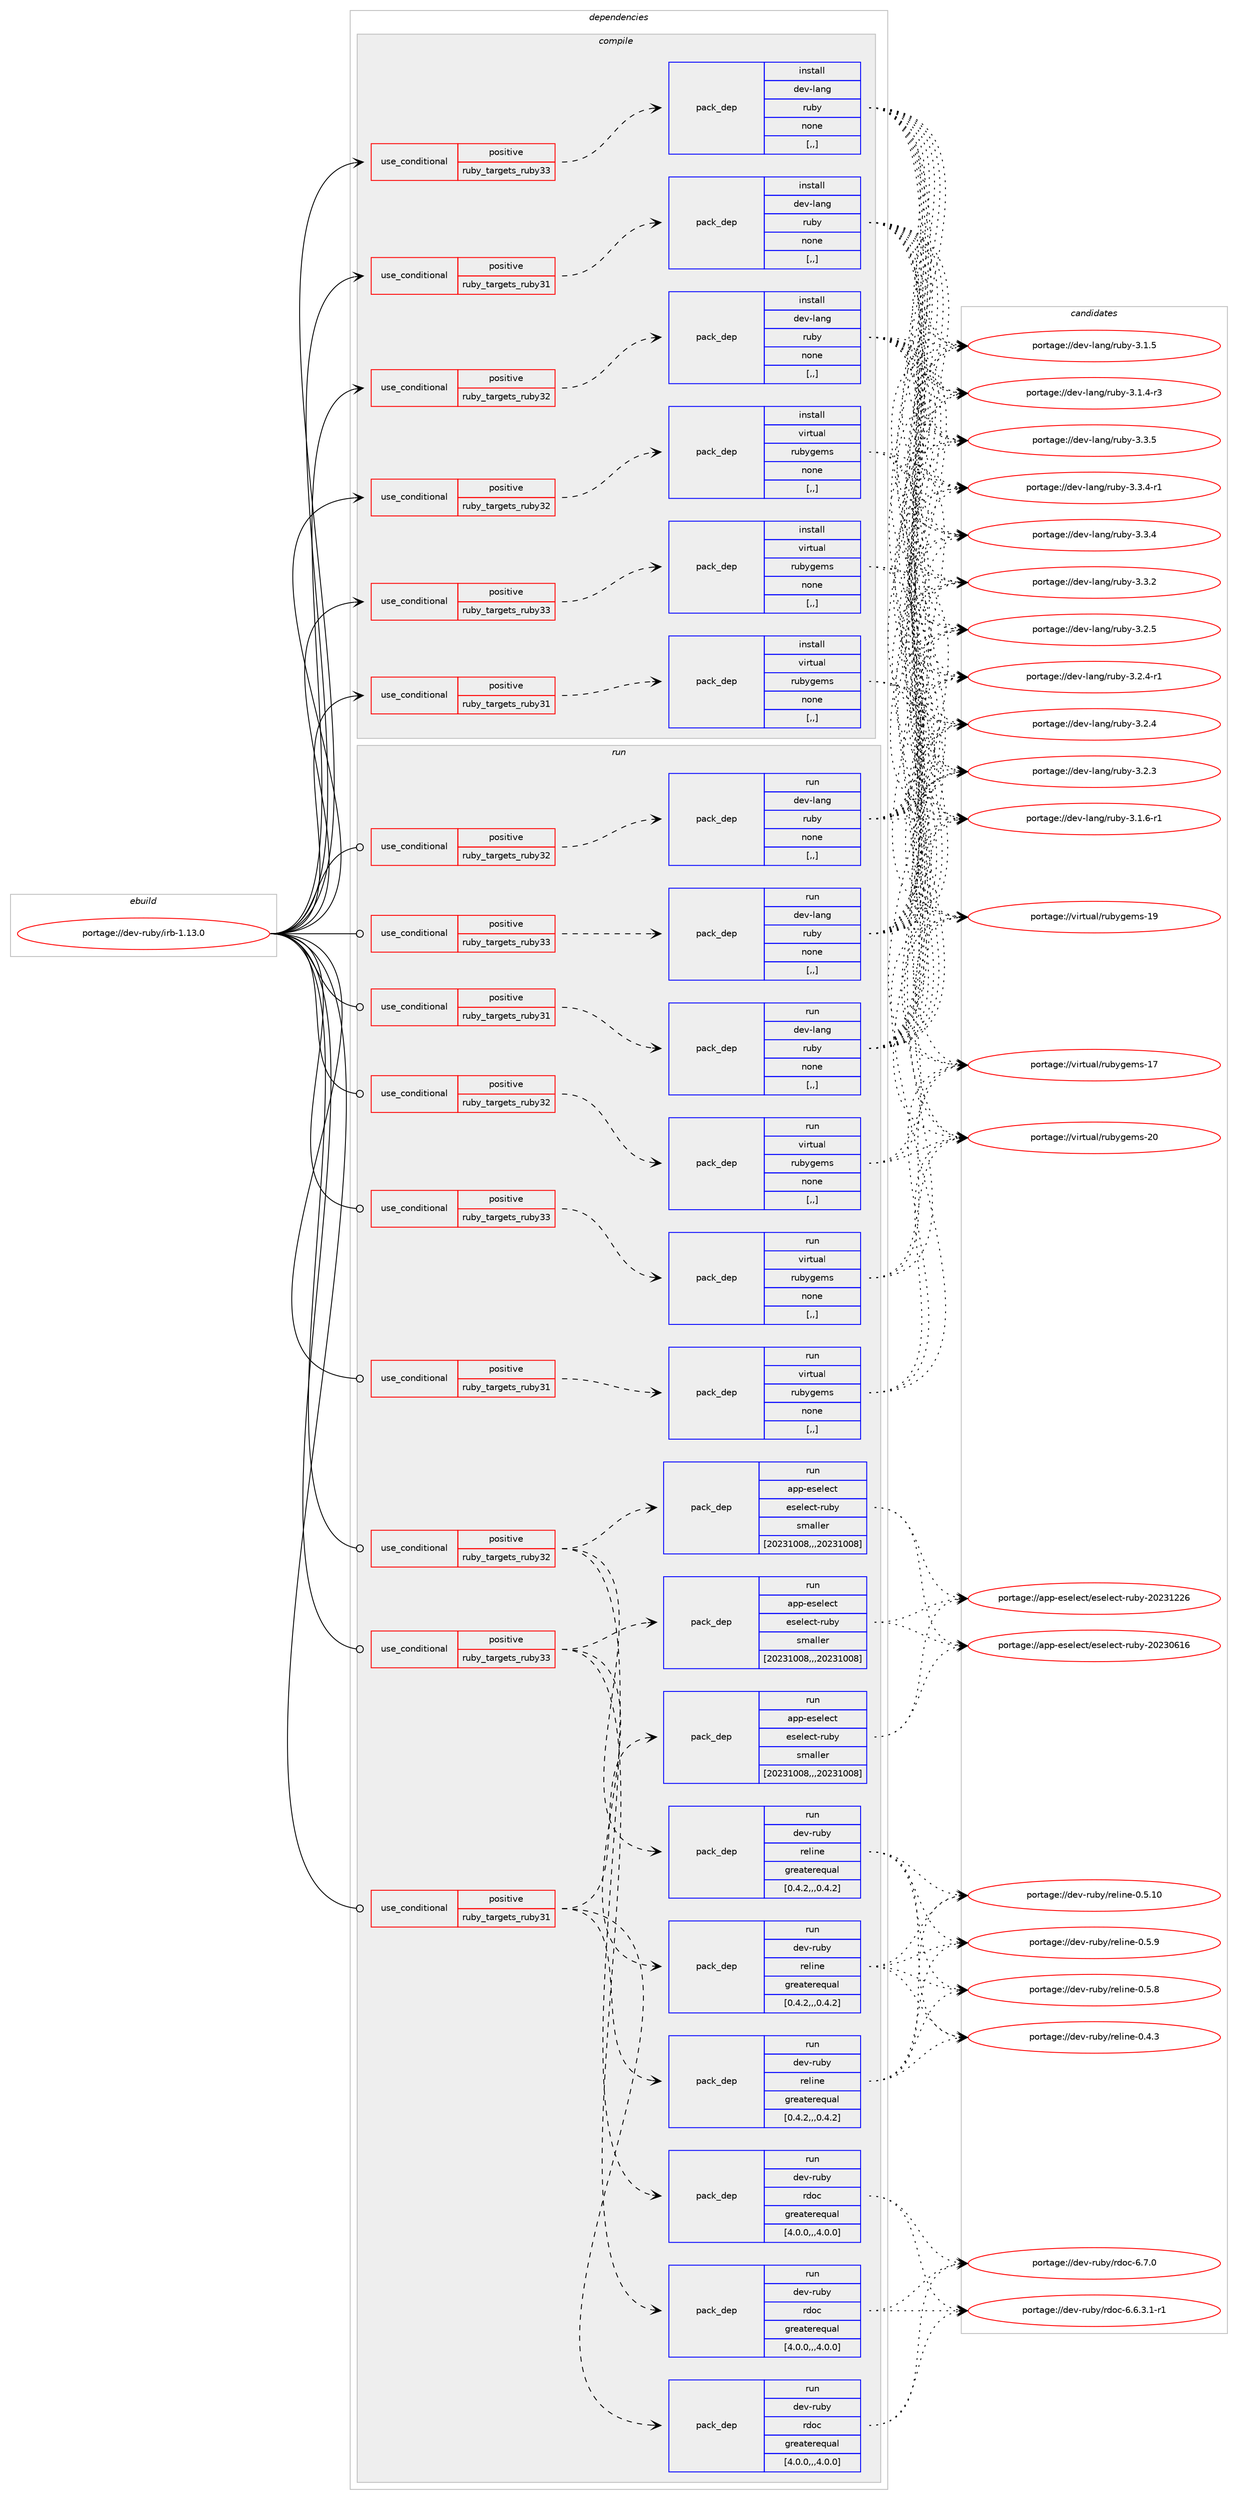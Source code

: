 digraph prolog {

# *************
# Graph options
# *************

newrank=true;
concentrate=true;
compound=true;
graph [rankdir=LR,fontname=Helvetica,fontsize=10,ranksep=1.5];#, ranksep=2.5, nodesep=0.2];
edge  [arrowhead=vee];
node  [fontname=Helvetica,fontsize=10];

# **********
# The ebuild
# **********

subgraph cluster_leftcol {
color=gray;
label=<<i>ebuild</i>>;
id [label="portage://dev-ruby/irb-1.13.0", color=red, width=4, href="../dev-ruby/irb-1.13.0.svg"];
}

# ****************
# The dependencies
# ****************

subgraph cluster_midcol {
color=gray;
label=<<i>dependencies</i>>;
subgraph cluster_compile {
fillcolor="#eeeeee";
style=filled;
label=<<i>compile</i>>;
subgraph cond180451 {
dependency683525 [label=<<TABLE BORDER="0" CELLBORDER="1" CELLSPACING="0" CELLPADDING="4"><TR><TD ROWSPAN="3" CELLPADDING="10">use_conditional</TD></TR><TR><TD>positive</TD></TR><TR><TD>ruby_targets_ruby31</TD></TR></TABLE>>, shape=none, color=red];
subgraph pack498151 {
dependency683526 [label=<<TABLE BORDER="0" CELLBORDER="1" CELLSPACING="0" CELLPADDING="4" WIDTH="220"><TR><TD ROWSPAN="6" CELLPADDING="30">pack_dep</TD></TR><TR><TD WIDTH="110">install</TD></TR><TR><TD>dev-lang</TD></TR><TR><TD>ruby</TD></TR><TR><TD>none</TD></TR><TR><TD>[,,]</TD></TR></TABLE>>, shape=none, color=blue];
}
dependency683525:e -> dependency683526:w [weight=20,style="dashed",arrowhead="vee"];
}
id:e -> dependency683525:w [weight=20,style="solid",arrowhead="vee"];
subgraph cond180452 {
dependency683527 [label=<<TABLE BORDER="0" CELLBORDER="1" CELLSPACING="0" CELLPADDING="4"><TR><TD ROWSPAN="3" CELLPADDING="10">use_conditional</TD></TR><TR><TD>positive</TD></TR><TR><TD>ruby_targets_ruby31</TD></TR></TABLE>>, shape=none, color=red];
subgraph pack498152 {
dependency683528 [label=<<TABLE BORDER="0" CELLBORDER="1" CELLSPACING="0" CELLPADDING="4" WIDTH="220"><TR><TD ROWSPAN="6" CELLPADDING="30">pack_dep</TD></TR><TR><TD WIDTH="110">install</TD></TR><TR><TD>virtual</TD></TR><TR><TD>rubygems</TD></TR><TR><TD>none</TD></TR><TR><TD>[,,]</TD></TR></TABLE>>, shape=none, color=blue];
}
dependency683527:e -> dependency683528:w [weight=20,style="dashed",arrowhead="vee"];
}
id:e -> dependency683527:w [weight=20,style="solid",arrowhead="vee"];
subgraph cond180453 {
dependency683529 [label=<<TABLE BORDER="0" CELLBORDER="1" CELLSPACING="0" CELLPADDING="4"><TR><TD ROWSPAN="3" CELLPADDING="10">use_conditional</TD></TR><TR><TD>positive</TD></TR><TR><TD>ruby_targets_ruby32</TD></TR></TABLE>>, shape=none, color=red];
subgraph pack498153 {
dependency683530 [label=<<TABLE BORDER="0" CELLBORDER="1" CELLSPACING="0" CELLPADDING="4" WIDTH="220"><TR><TD ROWSPAN="6" CELLPADDING="30">pack_dep</TD></TR><TR><TD WIDTH="110">install</TD></TR><TR><TD>dev-lang</TD></TR><TR><TD>ruby</TD></TR><TR><TD>none</TD></TR><TR><TD>[,,]</TD></TR></TABLE>>, shape=none, color=blue];
}
dependency683529:e -> dependency683530:w [weight=20,style="dashed",arrowhead="vee"];
}
id:e -> dependency683529:w [weight=20,style="solid",arrowhead="vee"];
subgraph cond180454 {
dependency683531 [label=<<TABLE BORDER="0" CELLBORDER="1" CELLSPACING="0" CELLPADDING="4"><TR><TD ROWSPAN="3" CELLPADDING="10">use_conditional</TD></TR><TR><TD>positive</TD></TR><TR><TD>ruby_targets_ruby32</TD></TR></TABLE>>, shape=none, color=red];
subgraph pack498154 {
dependency683532 [label=<<TABLE BORDER="0" CELLBORDER="1" CELLSPACING="0" CELLPADDING="4" WIDTH="220"><TR><TD ROWSPAN="6" CELLPADDING="30">pack_dep</TD></TR><TR><TD WIDTH="110">install</TD></TR><TR><TD>virtual</TD></TR><TR><TD>rubygems</TD></TR><TR><TD>none</TD></TR><TR><TD>[,,]</TD></TR></TABLE>>, shape=none, color=blue];
}
dependency683531:e -> dependency683532:w [weight=20,style="dashed",arrowhead="vee"];
}
id:e -> dependency683531:w [weight=20,style="solid",arrowhead="vee"];
subgraph cond180455 {
dependency683533 [label=<<TABLE BORDER="0" CELLBORDER="1" CELLSPACING="0" CELLPADDING="4"><TR><TD ROWSPAN="3" CELLPADDING="10">use_conditional</TD></TR><TR><TD>positive</TD></TR><TR><TD>ruby_targets_ruby33</TD></TR></TABLE>>, shape=none, color=red];
subgraph pack498155 {
dependency683534 [label=<<TABLE BORDER="0" CELLBORDER="1" CELLSPACING="0" CELLPADDING="4" WIDTH="220"><TR><TD ROWSPAN="6" CELLPADDING="30">pack_dep</TD></TR><TR><TD WIDTH="110">install</TD></TR><TR><TD>dev-lang</TD></TR><TR><TD>ruby</TD></TR><TR><TD>none</TD></TR><TR><TD>[,,]</TD></TR></TABLE>>, shape=none, color=blue];
}
dependency683533:e -> dependency683534:w [weight=20,style="dashed",arrowhead="vee"];
}
id:e -> dependency683533:w [weight=20,style="solid",arrowhead="vee"];
subgraph cond180456 {
dependency683535 [label=<<TABLE BORDER="0" CELLBORDER="1" CELLSPACING="0" CELLPADDING="4"><TR><TD ROWSPAN="3" CELLPADDING="10">use_conditional</TD></TR><TR><TD>positive</TD></TR><TR><TD>ruby_targets_ruby33</TD></TR></TABLE>>, shape=none, color=red];
subgraph pack498156 {
dependency683536 [label=<<TABLE BORDER="0" CELLBORDER="1" CELLSPACING="0" CELLPADDING="4" WIDTH="220"><TR><TD ROWSPAN="6" CELLPADDING="30">pack_dep</TD></TR><TR><TD WIDTH="110">install</TD></TR><TR><TD>virtual</TD></TR><TR><TD>rubygems</TD></TR><TR><TD>none</TD></TR><TR><TD>[,,]</TD></TR></TABLE>>, shape=none, color=blue];
}
dependency683535:e -> dependency683536:w [weight=20,style="dashed",arrowhead="vee"];
}
id:e -> dependency683535:w [weight=20,style="solid",arrowhead="vee"];
}
subgraph cluster_compileandrun {
fillcolor="#eeeeee";
style=filled;
label=<<i>compile and run</i>>;
}
subgraph cluster_run {
fillcolor="#eeeeee";
style=filled;
label=<<i>run</i>>;
subgraph cond180457 {
dependency683537 [label=<<TABLE BORDER="0" CELLBORDER="1" CELLSPACING="0" CELLPADDING="4"><TR><TD ROWSPAN="3" CELLPADDING="10">use_conditional</TD></TR><TR><TD>positive</TD></TR><TR><TD>ruby_targets_ruby31</TD></TR></TABLE>>, shape=none, color=red];
subgraph pack498157 {
dependency683538 [label=<<TABLE BORDER="0" CELLBORDER="1" CELLSPACING="0" CELLPADDING="4" WIDTH="220"><TR><TD ROWSPAN="6" CELLPADDING="30">pack_dep</TD></TR><TR><TD WIDTH="110">run</TD></TR><TR><TD>dev-lang</TD></TR><TR><TD>ruby</TD></TR><TR><TD>none</TD></TR><TR><TD>[,,]</TD></TR></TABLE>>, shape=none, color=blue];
}
dependency683537:e -> dependency683538:w [weight=20,style="dashed",arrowhead="vee"];
}
id:e -> dependency683537:w [weight=20,style="solid",arrowhead="odot"];
subgraph cond180458 {
dependency683539 [label=<<TABLE BORDER="0" CELLBORDER="1" CELLSPACING="0" CELLPADDING="4"><TR><TD ROWSPAN="3" CELLPADDING="10">use_conditional</TD></TR><TR><TD>positive</TD></TR><TR><TD>ruby_targets_ruby31</TD></TR></TABLE>>, shape=none, color=red];
subgraph pack498158 {
dependency683540 [label=<<TABLE BORDER="0" CELLBORDER="1" CELLSPACING="0" CELLPADDING="4" WIDTH="220"><TR><TD ROWSPAN="6" CELLPADDING="30">pack_dep</TD></TR><TR><TD WIDTH="110">run</TD></TR><TR><TD>dev-ruby</TD></TR><TR><TD>rdoc</TD></TR><TR><TD>greaterequal</TD></TR><TR><TD>[4.0.0,,,4.0.0]</TD></TR></TABLE>>, shape=none, color=blue];
}
dependency683539:e -> dependency683540:w [weight=20,style="dashed",arrowhead="vee"];
subgraph pack498159 {
dependency683541 [label=<<TABLE BORDER="0" CELLBORDER="1" CELLSPACING="0" CELLPADDING="4" WIDTH="220"><TR><TD ROWSPAN="6" CELLPADDING="30">pack_dep</TD></TR><TR><TD WIDTH="110">run</TD></TR><TR><TD>dev-ruby</TD></TR><TR><TD>reline</TD></TR><TR><TD>greaterequal</TD></TR><TR><TD>[0.4.2,,,0.4.2]</TD></TR></TABLE>>, shape=none, color=blue];
}
dependency683539:e -> dependency683541:w [weight=20,style="dashed",arrowhead="vee"];
subgraph pack498160 {
dependency683542 [label=<<TABLE BORDER="0" CELLBORDER="1" CELLSPACING="0" CELLPADDING="4" WIDTH="220"><TR><TD ROWSPAN="6" CELLPADDING="30">pack_dep</TD></TR><TR><TD WIDTH="110">run</TD></TR><TR><TD>app-eselect</TD></TR><TR><TD>eselect-ruby</TD></TR><TR><TD>smaller</TD></TR><TR><TD>[20231008,,,20231008]</TD></TR></TABLE>>, shape=none, color=blue];
}
dependency683539:e -> dependency683542:w [weight=20,style="dashed",arrowhead="vee"];
}
id:e -> dependency683539:w [weight=20,style="solid",arrowhead="odot"];
subgraph cond180459 {
dependency683543 [label=<<TABLE BORDER="0" CELLBORDER="1" CELLSPACING="0" CELLPADDING="4"><TR><TD ROWSPAN="3" CELLPADDING="10">use_conditional</TD></TR><TR><TD>positive</TD></TR><TR><TD>ruby_targets_ruby31</TD></TR></TABLE>>, shape=none, color=red];
subgraph pack498161 {
dependency683544 [label=<<TABLE BORDER="0" CELLBORDER="1" CELLSPACING="0" CELLPADDING="4" WIDTH="220"><TR><TD ROWSPAN="6" CELLPADDING="30">pack_dep</TD></TR><TR><TD WIDTH="110">run</TD></TR><TR><TD>virtual</TD></TR><TR><TD>rubygems</TD></TR><TR><TD>none</TD></TR><TR><TD>[,,]</TD></TR></TABLE>>, shape=none, color=blue];
}
dependency683543:e -> dependency683544:w [weight=20,style="dashed",arrowhead="vee"];
}
id:e -> dependency683543:w [weight=20,style="solid",arrowhead="odot"];
subgraph cond180460 {
dependency683545 [label=<<TABLE BORDER="0" CELLBORDER="1" CELLSPACING="0" CELLPADDING="4"><TR><TD ROWSPAN="3" CELLPADDING="10">use_conditional</TD></TR><TR><TD>positive</TD></TR><TR><TD>ruby_targets_ruby32</TD></TR></TABLE>>, shape=none, color=red];
subgraph pack498162 {
dependency683546 [label=<<TABLE BORDER="0" CELLBORDER="1" CELLSPACING="0" CELLPADDING="4" WIDTH="220"><TR><TD ROWSPAN="6" CELLPADDING="30">pack_dep</TD></TR><TR><TD WIDTH="110">run</TD></TR><TR><TD>dev-lang</TD></TR><TR><TD>ruby</TD></TR><TR><TD>none</TD></TR><TR><TD>[,,]</TD></TR></TABLE>>, shape=none, color=blue];
}
dependency683545:e -> dependency683546:w [weight=20,style="dashed",arrowhead="vee"];
}
id:e -> dependency683545:w [weight=20,style="solid",arrowhead="odot"];
subgraph cond180461 {
dependency683547 [label=<<TABLE BORDER="0" CELLBORDER="1" CELLSPACING="0" CELLPADDING="4"><TR><TD ROWSPAN="3" CELLPADDING="10">use_conditional</TD></TR><TR><TD>positive</TD></TR><TR><TD>ruby_targets_ruby32</TD></TR></TABLE>>, shape=none, color=red];
subgraph pack498163 {
dependency683548 [label=<<TABLE BORDER="0" CELLBORDER="1" CELLSPACING="0" CELLPADDING="4" WIDTH="220"><TR><TD ROWSPAN="6" CELLPADDING="30">pack_dep</TD></TR><TR><TD WIDTH="110">run</TD></TR><TR><TD>dev-ruby</TD></TR><TR><TD>rdoc</TD></TR><TR><TD>greaterequal</TD></TR><TR><TD>[4.0.0,,,4.0.0]</TD></TR></TABLE>>, shape=none, color=blue];
}
dependency683547:e -> dependency683548:w [weight=20,style="dashed",arrowhead="vee"];
subgraph pack498164 {
dependency683549 [label=<<TABLE BORDER="0" CELLBORDER="1" CELLSPACING="0" CELLPADDING="4" WIDTH="220"><TR><TD ROWSPAN="6" CELLPADDING="30">pack_dep</TD></TR><TR><TD WIDTH="110">run</TD></TR><TR><TD>dev-ruby</TD></TR><TR><TD>reline</TD></TR><TR><TD>greaterequal</TD></TR><TR><TD>[0.4.2,,,0.4.2]</TD></TR></TABLE>>, shape=none, color=blue];
}
dependency683547:e -> dependency683549:w [weight=20,style="dashed",arrowhead="vee"];
subgraph pack498165 {
dependency683550 [label=<<TABLE BORDER="0" CELLBORDER="1" CELLSPACING="0" CELLPADDING="4" WIDTH="220"><TR><TD ROWSPAN="6" CELLPADDING="30">pack_dep</TD></TR><TR><TD WIDTH="110">run</TD></TR><TR><TD>app-eselect</TD></TR><TR><TD>eselect-ruby</TD></TR><TR><TD>smaller</TD></TR><TR><TD>[20231008,,,20231008]</TD></TR></TABLE>>, shape=none, color=blue];
}
dependency683547:e -> dependency683550:w [weight=20,style="dashed",arrowhead="vee"];
}
id:e -> dependency683547:w [weight=20,style="solid",arrowhead="odot"];
subgraph cond180462 {
dependency683551 [label=<<TABLE BORDER="0" CELLBORDER="1" CELLSPACING="0" CELLPADDING="4"><TR><TD ROWSPAN="3" CELLPADDING="10">use_conditional</TD></TR><TR><TD>positive</TD></TR><TR><TD>ruby_targets_ruby32</TD></TR></TABLE>>, shape=none, color=red];
subgraph pack498166 {
dependency683552 [label=<<TABLE BORDER="0" CELLBORDER="1" CELLSPACING="0" CELLPADDING="4" WIDTH="220"><TR><TD ROWSPAN="6" CELLPADDING="30">pack_dep</TD></TR><TR><TD WIDTH="110">run</TD></TR><TR><TD>virtual</TD></TR><TR><TD>rubygems</TD></TR><TR><TD>none</TD></TR><TR><TD>[,,]</TD></TR></TABLE>>, shape=none, color=blue];
}
dependency683551:e -> dependency683552:w [weight=20,style="dashed",arrowhead="vee"];
}
id:e -> dependency683551:w [weight=20,style="solid",arrowhead="odot"];
subgraph cond180463 {
dependency683553 [label=<<TABLE BORDER="0" CELLBORDER="1" CELLSPACING="0" CELLPADDING="4"><TR><TD ROWSPAN="3" CELLPADDING="10">use_conditional</TD></TR><TR><TD>positive</TD></TR><TR><TD>ruby_targets_ruby33</TD></TR></TABLE>>, shape=none, color=red];
subgraph pack498167 {
dependency683554 [label=<<TABLE BORDER="0" CELLBORDER="1" CELLSPACING="0" CELLPADDING="4" WIDTH="220"><TR><TD ROWSPAN="6" CELLPADDING="30">pack_dep</TD></TR><TR><TD WIDTH="110">run</TD></TR><TR><TD>dev-lang</TD></TR><TR><TD>ruby</TD></TR><TR><TD>none</TD></TR><TR><TD>[,,]</TD></TR></TABLE>>, shape=none, color=blue];
}
dependency683553:e -> dependency683554:w [weight=20,style="dashed",arrowhead="vee"];
}
id:e -> dependency683553:w [weight=20,style="solid",arrowhead="odot"];
subgraph cond180464 {
dependency683555 [label=<<TABLE BORDER="0" CELLBORDER="1" CELLSPACING="0" CELLPADDING="4"><TR><TD ROWSPAN="3" CELLPADDING="10">use_conditional</TD></TR><TR><TD>positive</TD></TR><TR><TD>ruby_targets_ruby33</TD></TR></TABLE>>, shape=none, color=red];
subgraph pack498168 {
dependency683556 [label=<<TABLE BORDER="0" CELLBORDER="1" CELLSPACING="0" CELLPADDING="4" WIDTH="220"><TR><TD ROWSPAN="6" CELLPADDING="30">pack_dep</TD></TR><TR><TD WIDTH="110">run</TD></TR><TR><TD>dev-ruby</TD></TR><TR><TD>rdoc</TD></TR><TR><TD>greaterequal</TD></TR><TR><TD>[4.0.0,,,4.0.0]</TD></TR></TABLE>>, shape=none, color=blue];
}
dependency683555:e -> dependency683556:w [weight=20,style="dashed",arrowhead="vee"];
subgraph pack498169 {
dependency683557 [label=<<TABLE BORDER="0" CELLBORDER="1" CELLSPACING="0" CELLPADDING="4" WIDTH="220"><TR><TD ROWSPAN="6" CELLPADDING="30">pack_dep</TD></TR><TR><TD WIDTH="110">run</TD></TR><TR><TD>dev-ruby</TD></TR><TR><TD>reline</TD></TR><TR><TD>greaterequal</TD></TR><TR><TD>[0.4.2,,,0.4.2]</TD></TR></TABLE>>, shape=none, color=blue];
}
dependency683555:e -> dependency683557:w [weight=20,style="dashed",arrowhead="vee"];
subgraph pack498170 {
dependency683558 [label=<<TABLE BORDER="0" CELLBORDER="1" CELLSPACING="0" CELLPADDING="4" WIDTH="220"><TR><TD ROWSPAN="6" CELLPADDING="30">pack_dep</TD></TR><TR><TD WIDTH="110">run</TD></TR><TR><TD>app-eselect</TD></TR><TR><TD>eselect-ruby</TD></TR><TR><TD>smaller</TD></TR><TR><TD>[20231008,,,20231008]</TD></TR></TABLE>>, shape=none, color=blue];
}
dependency683555:e -> dependency683558:w [weight=20,style="dashed",arrowhead="vee"];
}
id:e -> dependency683555:w [weight=20,style="solid",arrowhead="odot"];
subgraph cond180465 {
dependency683559 [label=<<TABLE BORDER="0" CELLBORDER="1" CELLSPACING="0" CELLPADDING="4"><TR><TD ROWSPAN="3" CELLPADDING="10">use_conditional</TD></TR><TR><TD>positive</TD></TR><TR><TD>ruby_targets_ruby33</TD></TR></TABLE>>, shape=none, color=red];
subgraph pack498171 {
dependency683560 [label=<<TABLE BORDER="0" CELLBORDER="1" CELLSPACING="0" CELLPADDING="4" WIDTH="220"><TR><TD ROWSPAN="6" CELLPADDING="30">pack_dep</TD></TR><TR><TD WIDTH="110">run</TD></TR><TR><TD>virtual</TD></TR><TR><TD>rubygems</TD></TR><TR><TD>none</TD></TR><TR><TD>[,,]</TD></TR></TABLE>>, shape=none, color=blue];
}
dependency683559:e -> dependency683560:w [weight=20,style="dashed",arrowhead="vee"];
}
id:e -> dependency683559:w [weight=20,style="solid",arrowhead="odot"];
}
}

# **************
# The candidates
# **************

subgraph cluster_choices {
rank=same;
color=gray;
label=<<i>candidates</i>>;

subgraph choice498151 {
color=black;
nodesep=1;
choice10010111845108971101034711411798121455146514653 [label="portage://dev-lang/ruby-3.3.5", color=red, width=4,href="../dev-lang/ruby-3.3.5.svg"];
choice100101118451089711010347114117981214551465146524511449 [label="portage://dev-lang/ruby-3.3.4-r1", color=red, width=4,href="../dev-lang/ruby-3.3.4-r1.svg"];
choice10010111845108971101034711411798121455146514652 [label="portage://dev-lang/ruby-3.3.4", color=red, width=4,href="../dev-lang/ruby-3.3.4.svg"];
choice10010111845108971101034711411798121455146514650 [label="portage://dev-lang/ruby-3.3.2", color=red, width=4,href="../dev-lang/ruby-3.3.2.svg"];
choice10010111845108971101034711411798121455146504653 [label="portage://dev-lang/ruby-3.2.5", color=red, width=4,href="../dev-lang/ruby-3.2.5.svg"];
choice100101118451089711010347114117981214551465046524511449 [label="portage://dev-lang/ruby-3.2.4-r1", color=red, width=4,href="../dev-lang/ruby-3.2.4-r1.svg"];
choice10010111845108971101034711411798121455146504652 [label="portage://dev-lang/ruby-3.2.4", color=red, width=4,href="../dev-lang/ruby-3.2.4.svg"];
choice10010111845108971101034711411798121455146504651 [label="portage://dev-lang/ruby-3.2.3", color=red, width=4,href="../dev-lang/ruby-3.2.3.svg"];
choice100101118451089711010347114117981214551464946544511449 [label="portage://dev-lang/ruby-3.1.6-r1", color=red, width=4,href="../dev-lang/ruby-3.1.6-r1.svg"];
choice10010111845108971101034711411798121455146494653 [label="portage://dev-lang/ruby-3.1.5", color=red, width=4,href="../dev-lang/ruby-3.1.5.svg"];
choice100101118451089711010347114117981214551464946524511451 [label="portage://dev-lang/ruby-3.1.4-r3", color=red, width=4,href="../dev-lang/ruby-3.1.4-r3.svg"];
dependency683526:e -> choice10010111845108971101034711411798121455146514653:w [style=dotted,weight="100"];
dependency683526:e -> choice100101118451089711010347114117981214551465146524511449:w [style=dotted,weight="100"];
dependency683526:e -> choice10010111845108971101034711411798121455146514652:w [style=dotted,weight="100"];
dependency683526:e -> choice10010111845108971101034711411798121455146514650:w [style=dotted,weight="100"];
dependency683526:e -> choice10010111845108971101034711411798121455146504653:w [style=dotted,weight="100"];
dependency683526:e -> choice100101118451089711010347114117981214551465046524511449:w [style=dotted,weight="100"];
dependency683526:e -> choice10010111845108971101034711411798121455146504652:w [style=dotted,weight="100"];
dependency683526:e -> choice10010111845108971101034711411798121455146504651:w [style=dotted,weight="100"];
dependency683526:e -> choice100101118451089711010347114117981214551464946544511449:w [style=dotted,weight="100"];
dependency683526:e -> choice10010111845108971101034711411798121455146494653:w [style=dotted,weight="100"];
dependency683526:e -> choice100101118451089711010347114117981214551464946524511451:w [style=dotted,weight="100"];
}
subgraph choice498152 {
color=black;
nodesep=1;
choice118105114116117971084711411798121103101109115455048 [label="portage://virtual/rubygems-20", color=red, width=4,href="../virtual/rubygems-20.svg"];
choice118105114116117971084711411798121103101109115454957 [label="portage://virtual/rubygems-19", color=red, width=4,href="../virtual/rubygems-19.svg"];
choice118105114116117971084711411798121103101109115454955 [label="portage://virtual/rubygems-17", color=red, width=4,href="../virtual/rubygems-17.svg"];
dependency683528:e -> choice118105114116117971084711411798121103101109115455048:w [style=dotted,weight="100"];
dependency683528:e -> choice118105114116117971084711411798121103101109115454957:w [style=dotted,weight="100"];
dependency683528:e -> choice118105114116117971084711411798121103101109115454955:w [style=dotted,weight="100"];
}
subgraph choice498153 {
color=black;
nodesep=1;
choice10010111845108971101034711411798121455146514653 [label="portage://dev-lang/ruby-3.3.5", color=red, width=4,href="../dev-lang/ruby-3.3.5.svg"];
choice100101118451089711010347114117981214551465146524511449 [label="portage://dev-lang/ruby-3.3.4-r1", color=red, width=4,href="../dev-lang/ruby-3.3.4-r1.svg"];
choice10010111845108971101034711411798121455146514652 [label="portage://dev-lang/ruby-3.3.4", color=red, width=4,href="../dev-lang/ruby-3.3.4.svg"];
choice10010111845108971101034711411798121455146514650 [label="portage://dev-lang/ruby-3.3.2", color=red, width=4,href="../dev-lang/ruby-3.3.2.svg"];
choice10010111845108971101034711411798121455146504653 [label="portage://dev-lang/ruby-3.2.5", color=red, width=4,href="../dev-lang/ruby-3.2.5.svg"];
choice100101118451089711010347114117981214551465046524511449 [label="portage://dev-lang/ruby-3.2.4-r1", color=red, width=4,href="../dev-lang/ruby-3.2.4-r1.svg"];
choice10010111845108971101034711411798121455146504652 [label="portage://dev-lang/ruby-3.2.4", color=red, width=4,href="../dev-lang/ruby-3.2.4.svg"];
choice10010111845108971101034711411798121455146504651 [label="portage://dev-lang/ruby-3.2.3", color=red, width=4,href="../dev-lang/ruby-3.2.3.svg"];
choice100101118451089711010347114117981214551464946544511449 [label="portage://dev-lang/ruby-3.1.6-r1", color=red, width=4,href="../dev-lang/ruby-3.1.6-r1.svg"];
choice10010111845108971101034711411798121455146494653 [label="portage://dev-lang/ruby-3.1.5", color=red, width=4,href="../dev-lang/ruby-3.1.5.svg"];
choice100101118451089711010347114117981214551464946524511451 [label="portage://dev-lang/ruby-3.1.4-r3", color=red, width=4,href="../dev-lang/ruby-3.1.4-r3.svg"];
dependency683530:e -> choice10010111845108971101034711411798121455146514653:w [style=dotted,weight="100"];
dependency683530:e -> choice100101118451089711010347114117981214551465146524511449:w [style=dotted,weight="100"];
dependency683530:e -> choice10010111845108971101034711411798121455146514652:w [style=dotted,weight="100"];
dependency683530:e -> choice10010111845108971101034711411798121455146514650:w [style=dotted,weight="100"];
dependency683530:e -> choice10010111845108971101034711411798121455146504653:w [style=dotted,weight="100"];
dependency683530:e -> choice100101118451089711010347114117981214551465046524511449:w [style=dotted,weight="100"];
dependency683530:e -> choice10010111845108971101034711411798121455146504652:w [style=dotted,weight="100"];
dependency683530:e -> choice10010111845108971101034711411798121455146504651:w [style=dotted,weight="100"];
dependency683530:e -> choice100101118451089711010347114117981214551464946544511449:w [style=dotted,weight="100"];
dependency683530:e -> choice10010111845108971101034711411798121455146494653:w [style=dotted,weight="100"];
dependency683530:e -> choice100101118451089711010347114117981214551464946524511451:w [style=dotted,weight="100"];
}
subgraph choice498154 {
color=black;
nodesep=1;
choice118105114116117971084711411798121103101109115455048 [label="portage://virtual/rubygems-20", color=red, width=4,href="../virtual/rubygems-20.svg"];
choice118105114116117971084711411798121103101109115454957 [label="portage://virtual/rubygems-19", color=red, width=4,href="../virtual/rubygems-19.svg"];
choice118105114116117971084711411798121103101109115454955 [label="portage://virtual/rubygems-17", color=red, width=4,href="../virtual/rubygems-17.svg"];
dependency683532:e -> choice118105114116117971084711411798121103101109115455048:w [style=dotted,weight="100"];
dependency683532:e -> choice118105114116117971084711411798121103101109115454957:w [style=dotted,weight="100"];
dependency683532:e -> choice118105114116117971084711411798121103101109115454955:w [style=dotted,weight="100"];
}
subgraph choice498155 {
color=black;
nodesep=1;
choice10010111845108971101034711411798121455146514653 [label="portage://dev-lang/ruby-3.3.5", color=red, width=4,href="../dev-lang/ruby-3.3.5.svg"];
choice100101118451089711010347114117981214551465146524511449 [label="portage://dev-lang/ruby-3.3.4-r1", color=red, width=4,href="../dev-lang/ruby-3.3.4-r1.svg"];
choice10010111845108971101034711411798121455146514652 [label="portage://dev-lang/ruby-3.3.4", color=red, width=4,href="../dev-lang/ruby-3.3.4.svg"];
choice10010111845108971101034711411798121455146514650 [label="portage://dev-lang/ruby-3.3.2", color=red, width=4,href="../dev-lang/ruby-3.3.2.svg"];
choice10010111845108971101034711411798121455146504653 [label="portage://dev-lang/ruby-3.2.5", color=red, width=4,href="../dev-lang/ruby-3.2.5.svg"];
choice100101118451089711010347114117981214551465046524511449 [label="portage://dev-lang/ruby-3.2.4-r1", color=red, width=4,href="../dev-lang/ruby-3.2.4-r1.svg"];
choice10010111845108971101034711411798121455146504652 [label="portage://dev-lang/ruby-3.2.4", color=red, width=4,href="../dev-lang/ruby-3.2.4.svg"];
choice10010111845108971101034711411798121455146504651 [label="portage://dev-lang/ruby-3.2.3", color=red, width=4,href="../dev-lang/ruby-3.2.3.svg"];
choice100101118451089711010347114117981214551464946544511449 [label="portage://dev-lang/ruby-3.1.6-r1", color=red, width=4,href="../dev-lang/ruby-3.1.6-r1.svg"];
choice10010111845108971101034711411798121455146494653 [label="portage://dev-lang/ruby-3.1.5", color=red, width=4,href="../dev-lang/ruby-3.1.5.svg"];
choice100101118451089711010347114117981214551464946524511451 [label="portage://dev-lang/ruby-3.1.4-r3", color=red, width=4,href="../dev-lang/ruby-3.1.4-r3.svg"];
dependency683534:e -> choice10010111845108971101034711411798121455146514653:w [style=dotted,weight="100"];
dependency683534:e -> choice100101118451089711010347114117981214551465146524511449:w [style=dotted,weight="100"];
dependency683534:e -> choice10010111845108971101034711411798121455146514652:w [style=dotted,weight="100"];
dependency683534:e -> choice10010111845108971101034711411798121455146514650:w [style=dotted,weight="100"];
dependency683534:e -> choice10010111845108971101034711411798121455146504653:w [style=dotted,weight="100"];
dependency683534:e -> choice100101118451089711010347114117981214551465046524511449:w [style=dotted,weight="100"];
dependency683534:e -> choice10010111845108971101034711411798121455146504652:w [style=dotted,weight="100"];
dependency683534:e -> choice10010111845108971101034711411798121455146504651:w [style=dotted,weight="100"];
dependency683534:e -> choice100101118451089711010347114117981214551464946544511449:w [style=dotted,weight="100"];
dependency683534:e -> choice10010111845108971101034711411798121455146494653:w [style=dotted,weight="100"];
dependency683534:e -> choice100101118451089711010347114117981214551464946524511451:w [style=dotted,weight="100"];
}
subgraph choice498156 {
color=black;
nodesep=1;
choice118105114116117971084711411798121103101109115455048 [label="portage://virtual/rubygems-20", color=red, width=4,href="../virtual/rubygems-20.svg"];
choice118105114116117971084711411798121103101109115454957 [label="portage://virtual/rubygems-19", color=red, width=4,href="../virtual/rubygems-19.svg"];
choice118105114116117971084711411798121103101109115454955 [label="portage://virtual/rubygems-17", color=red, width=4,href="../virtual/rubygems-17.svg"];
dependency683536:e -> choice118105114116117971084711411798121103101109115455048:w [style=dotted,weight="100"];
dependency683536:e -> choice118105114116117971084711411798121103101109115454957:w [style=dotted,weight="100"];
dependency683536:e -> choice118105114116117971084711411798121103101109115454955:w [style=dotted,weight="100"];
}
subgraph choice498157 {
color=black;
nodesep=1;
choice10010111845108971101034711411798121455146514653 [label="portage://dev-lang/ruby-3.3.5", color=red, width=4,href="../dev-lang/ruby-3.3.5.svg"];
choice100101118451089711010347114117981214551465146524511449 [label="portage://dev-lang/ruby-3.3.4-r1", color=red, width=4,href="../dev-lang/ruby-3.3.4-r1.svg"];
choice10010111845108971101034711411798121455146514652 [label="portage://dev-lang/ruby-3.3.4", color=red, width=4,href="../dev-lang/ruby-3.3.4.svg"];
choice10010111845108971101034711411798121455146514650 [label="portage://dev-lang/ruby-3.3.2", color=red, width=4,href="../dev-lang/ruby-3.3.2.svg"];
choice10010111845108971101034711411798121455146504653 [label="portage://dev-lang/ruby-3.2.5", color=red, width=4,href="../dev-lang/ruby-3.2.5.svg"];
choice100101118451089711010347114117981214551465046524511449 [label="portage://dev-lang/ruby-3.2.4-r1", color=red, width=4,href="../dev-lang/ruby-3.2.4-r1.svg"];
choice10010111845108971101034711411798121455146504652 [label="portage://dev-lang/ruby-3.2.4", color=red, width=4,href="../dev-lang/ruby-3.2.4.svg"];
choice10010111845108971101034711411798121455146504651 [label="portage://dev-lang/ruby-3.2.3", color=red, width=4,href="../dev-lang/ruby-3.2.3.svg"];
choice100101118451089711010347114117981214551464946544511449 [label="portage://dev-lang/ruby-3.1.6-r1", color=red, width=4,href="../dev-lang/ruby-3.1.6-r1.svg"];
choice10010111845108971101034711411798121455146494653 [label="portage://dev-lang/ruby-3.1.5", color=red, width=4,href="../dev-lang/ruby-3.1.5.svg"];
choice100101118451089711010347114117981214551464946524511451 [label="portage://dev-lang/ruby-3.1.4-r3", color=red, width=4,href="../dev-lang/ruby-3.1.4-r3.svg"];
dependency683538:e -> choice10010111845108971101034711411798121455146514653:w [style=dotted,weight="100"];
dependency683538:e -> choice100101118451089711010347114117981214551465146524511449:w [style=dotted,weight="100"];
dependency683538:e -> choice10010111845108971101034711411798121455146514652:w [style=dotted,weight="100"];
dependency683538:e -> choice10010111845108971101034711411798121455146514650:w [style=dotted,weight="100"];
dependency683538:e -> choice10010111845108971101034711411798121455146504653:w [style=dotted,weight="100"];
dependency683538:e -> choice100101118451089711010347114117981214551465046524511449:w [style=dotted,weight="100"];
dependency683538:e -> choice10010111845108971101034711411798121455146504652:w [style=dotted,weight="100"];
dependency683538:e -> choice10010111845108971101034711411798121455146504651:w [style=dotted,weight="100"];
dependency683538:e -> choice100101118451089711010347114117981214551464946544511449:w [style=dotted,weight="100"];
dependency683538:e -> choice10010111845108971101034711411798121455146494653:w [style=dotted,weight="100"];
dependency683538:e -> choice100101118451089711010347114117981214551464946524511451:w [style=dotted,weight="100"];
}
subgraph choice498158 {
color=black;
nodesep=1;
choice10010111845114117981214711410011199455446554648 [label="portage://dev-ruby/rdoc-6.7.0", color=red, width=4,href="../dev-ruby/rdoc-6.7.0.svg"];
choice1001011184511411798121471141001119945544654465146494511449 [label="portage://dev-ruby/rdoc-6.6.3.1-r1", color=red, width=4,href="../dev-ruby/rdoc-6.6.3.1-r1.svg"];
dependency683540:e -> choice10010111845114117981214711410011199455446554648:w [style=dotted,weight="100"];
dependency683540:e -> choice1001011184511411798121471141001119945544654465146494511449:w [style=dotted,weight="100"];
}
subgraph choice498159 {
color=black;
nodesep=1;
choice10010111845114117981214711410110810511010145484653464948 [label="portage://dev-ruby/reline-0.5.10", color=red, width=4,href="../dev-ruby/reline-0.5.10.svg"];
choice100101118451141179812147114101108105110101454846534657 [label="portage://dev-ruby/reline-0.5.9", color=red, width=4,href="../dev-ruby/reline-0.5.9.svg"];
choice100101118451141179812147114101108105110101454846534656 [label="portage://dev-ruby/reline-0.5.8", color=red, width=4,href="../dev-ruby/reline-0.5.8.svg"];
choice100101118451141179812147114101108105110101454846524651 [label="portage://dev-ruby/reline-0.4.3", color=red, width=4,href="../dev-ruby/reline-0.4.3.svg"];
dependency683541:e -> choice10010111845114117981214711410110810511010145484653464948:w [style=dotted,weight="100"];
dependency683541:e -> choice100101118451141179812147114101108105110101454846534657:w [style=dotted,weight="100"];
dependency683541:e -> choice100101118451141179812147114101108105110101454846534656:w [style=dotted,weight="100"];
dependency683541:e -> choice100101118451141179812147114101108105110101454846524651:w [style=dotted,weight="100"];
}
subgraph choice498160 {
color=black;
nodesep=1;
choice97112112451011151011081019911647101115101108101991164511411798121455048505149505054 [label="portage://app-eselect/eselect-ruby-20231226", color=red, width=4,href="../app-eselect/eselect-ruby-20231226.svg"];
choice97112112451011151011081019911647101115101108101991164511411798121455048505148544954 [label="portage://app-eselect/eselect-ruby-20230616", color=red, width=4,href="../app-eselect/eselect-ruby-20230616.svg"];
dependency683542:e -> choice97112112451011151011081019911647101115101108101991164511411798121455048505149505054:w [style=dotted,weight="100"];
dependency683542:e -> choice97112112451011151011081019911647101115101108101991164511411798121455048505148544954:w [style=dotted,weight="100"];
}
subgraph choice498161 {
color=black;
nodesep=1;
choice118105114116117971084711411798121103101109115455048 [label="portage://virtual/rubygems-20", color=red, width=4,href="../virtual/rubygems-20.svg"];
choice118105114116117971084711411798121103101109115454957 [label="portage://virtual/rubygems-19", color=red, width=4,href="../virtual/rubygems-19.svg"];
choice118105114116117971084711411798121103101109115454955 [label="portage://virtual/rubygems-17", color=red, width=4,href="../virtual/rubygems-17.svg"];
dependency683544:e -> choice118105114116117971084711411798121103101109115455048:w [style=dotted,weight="100"];
dependency683544:e -> choice118105114116117971084711411798121103101109115454957:w [style=dotted,weight="100"];
dependency683544:e -> choice118105114116117971084711411798121103101109115454955:w [style=dotted,weight="100"];
}
subgraph choice498162 {
color=black;
nodesep=1;
choice10010111845108971101034711411798121455146514653 [label="portage://dev-lang/ruby-3.3.5", color=red, width=4,href="../dev-lang/ruby-3.3.5.svg"];
choice100101118451089711010347114117981214551465146524511449 [label="portage://dev-lang/ruby-3.3.4-r1", color=red, width=4,href="../dev-lang/ruby-3.3.4-r1.svg"];
choice10010111845108971101034711411798121455146514652 [label="portage://dev-lang/ruby-3.3.4", color=red, width=4,href="../dev-lang/ruby-3.3.4.svg"];
choice10010111845108971101034711411798121455146514650 [label="portage://dev-lang/ruby-3.3.2", color=red, width=4,href="../dev-lang/ruby-3.3.2.svg"];
choice10010111845108971101034711411798121455146504653 [label="portage://dev-lang/ruby-3.2.5", color=red, width=4,href="../dev-lang/ruby-3.2.5.svg"];
choice100101118451089711010347114117981214551465046524511449 [label="portage://dev-lang/ruby-3.2.4-r1", color=red, width=4,href="../dev-lang/ruby-3.2.4-r1.svg"];
choice10010111845108971101034711411798121455146504652 [label="portage://dev-lang/ruby-3.2.4", color=red, width=4,href="../dev-lang/ruby-3.2.4.svg"];
choice10010111845108971101034711411798121455146504651 [label="portage://dev-lang/ruby-3.2.3", color=red, width=4,href="../dev-lang/ruby-3.2.3.svg"];
choice100101118451089711010347114117981214551464946544511449 [label="portage://dev-lang/ruby-3.1.6-r1", color=red, width=4,href="../dev-lang/ruby-3.1.6-r1.svg"];
choice10010111845108971101034711411798121455146494653 [label="portage://dev-lang/ruby-3.1.5", color=red, width=4,href="../dev-lang/ruby-3.1.5.svg"];
choice100101118451089711010347114117981214551464946524511451 [label="portage://dev-lang/ruby-3.1.4-r3", color=red, width=4,href="../dev-lang/ruby-3.1.4-r3.svg"];
dependency683546:e -> choice10010111845108971101034711411798121455146514653:w [style=dotted,weight="100"];
dependency683546:e -> choice100101118451089711010347114117981214551465146524511449:w [style=dotted,weight="100"];
dependency683546:e -> choice10010111845108971101034711411798121455146514652:w [style=dotted,weight="100"];
dependency683546:e -> choice10010111845108971101034711411798121455146514650:w [style=dotted,weight="100"];
dependency683546:e -> choice10010111845108971101034711411798121455146504653:w [style=dotted,weight="100"];
dependency683546:e -> choice100101118451089711010347114117981214551465046524511449:w [style=dotted,weight="100"];
dependency683546:e -> choice10010111845108971101034711411798121455146504652:w [style=dotted,weight="100"];
dependency683546:e -> choice10010111845108971101034711411798121455146504651:w [style=dotted,weight="100"];
dependency683546:e -> choice100101118451089711010347114117981214551464946544511449:w [style=dotted,weight="100"];
dependency683546:e -> choice10010111845108971101034711411798121455146494653:w [style=dotted,weight="100"];
dependency683546:e -> choice100101118451089711010347114117981214551464946524511451:w [style=dotted,weight="100"];
}
subgraph choice498163 {
color=black;
nodesep=1;
choice10010111845114117981214711410011199455446554648 [label="portage://dev-ruby/rdoc-6.7.0", color=red, width=4,href="../dev-ruby/rdoc-6.7.0.svg"];
choice1001011184511411798121471141001119945544654465146494511449 [label="portage://dev-ruby/rdoc-6.6.3.1-r1", color=red, width=4,href="../dev-ruby/rdoc-6.6.3.1-r1.svg"];
dependency683548:e -> choice10010111845114117981214711410011199455446554648:w [style=dotted,weight="100"];
dependency683548:e -> choice1001011184511411798121471141001119945544654465146494511449:w [style=dotted,weight="100"];
}
subgraph choice498164 {
color=black;
nodesep=1;
choice10010111845114117981214711410110810511010145484653464948 [label="portage://dev-ruby/reline-0.5.10", color=red, width=4,href="../dev-ruby/reline-0.5.10.svg"];
choice100101118451141179812147114101108105110101454846534657 [label="portage://dev-ruby/reline-0.5.9", color=red, width=4,href="../dev-ruby/reline-0.5.9.svg"];
choice100101118451141179812147114101108105110101454846534656 [label="portage://dev-ruby/reline-0.5.8", color=red, width=4,href="../dev-ruby/reline-0.5.8.svg"];
choice100101118451141179812147114101108105110101454846524651 [label="portage://dev-ruby/reline-0.4.3", color=red, width=4,href="../dev-ruby/reline-0.4.3.svg"];
dependency683549:e -> choice10010111845114117981214711410110810511010145484653464948:w [style=dotted,weight="100"];
dependency683549:e -> choice100101118451141179812147114101108105110101454846534657:w [style=dotted,weight="100"];
dependency683549:e -> choice100101118451141179812147114101108105110101454846534656:w [style=dotted,weight="100"];
dependency683549:e -> choice100101118451141179812147114101108105110101454846524651:w [style=dotted,weight="100"];
}
subgraph choice498165 {
color=black;
nodesep=1;
choice97112112451011151011081019911647101115101108101991164511411798121455048505149505054 [label="portage://app-eselect/eselect-ruby-20231226", color=red, width=4,href="../app-eselect/eselect-ruby-20231226.svg"];
choice97112112451011151011081019911647101115101108101991164511411798121455048505148544954 [label="portage://app-eselect/eselect-ruby-20230616", color=red, width=4,href="../app-eselect/eselect-ruby-20230616.svg"];
dependency683550:e -> choice97112112451011151011081019911647101115101108101991164511411798121455048505149505054:w [style=dotted,weight="100"];
dependency683550:e -> choice97112112451011151011081019911647101115101108101991164511411798121455048505148544954:w [style=dotted,weight="100"];
}
subgraph choice498166 {
color=black;
nodesep=1;
choice118105114116117971084711411798121103101109115455048 [label="portage://virtual/rubygems-20", color=red, width=4,href="../virtual/rubygems-20.svg"];
choice118105114116117971084711411798121103101109115454957 [label="portage://virtual/rubygems-19", color=red, width=4,href="../virtual/rubygems-19.svg"];
choice118105114116117971084711411798121103101109115454955 [label="portage://virtual/rubygems-17", color=red, width=4,href="../virtual/rubygems-17.svg"];
dependency683552:e -> choice118105114116117971084711411798121103101109115455048:w [style=dotted,weight="100"];
dependency683552:e -> choice118105114116117971084711411798121103101109115454957:w [style=dotted,weight="100"];
dependency683552:e -> choice118105114116117971084711411798121103101109115454955:w [style=dotted,weight="100"];
}
subgraph choice498167 {
color=black;
nodesep=1;
choice10010111845108971101034711411798121455146514653 [label="portage://dev-lang/ruby-3.3.5", color=red, width=4,href="../dev-lang/ruby-3.3.5.svg"];
choice100101118451089711010347114117981214551465146524511449 [label="portage://dev-lang/ruby-3.3.4-r1", color=red, width=4,href="../dev-lang/ruby-3.3.4-r1.svg"];
choice10010111845108971101034711411798121455146514652 [label="portage://dev-lang/ruby-3.3.4", color=red, width=4,href="../dev-lang/ruby-3.3.4.svg"];
choice10010111845108971101034711411798121455146514650 [label="portage://dev-lang/ruby-3.3.2", color=red, width=4,href="../dev-lang/ruby-3.3.2.svg"];
choice10010111845108971101034711411798121455146504653 [label="portage://dev-lang/ruby-3.2.5", color=red, width=4,href="../dev-lang/ruby-3.2.5.svg"];
choice100101118451089711010347114117981214551465046524511449 [label="portage://dev-lang/ruby-3.2.4-r1", color=red, width=4,href="../dev-lang/ruby-3.2.4-r1.svg"];
choice10010111845108971101034711411798121455146504652 [label="portage://dev-lang/ruby-3.2.4", color=red, width=4,href="../dev-lang/ruby-3.2.4.svg"];
choice10010111845108971101034711411798121455146504651 [label="portage://dev-lang/ruby-3.2.3", color=red, width=4,href="../dev-lang/ruby-3.2.3.svg"];
choice100101118451089711010347114117981214551464946544511449 [label="portage://dev-lang/ruby-3.1.6-r1", color=red, width=4,href="../dev-lang/ruby-3.1.6-r1.svg"];
choice10010111845108971101034711411798121455146494653 [label="portage://dev-lang/ruby-3.1.5", color=red, width=4,href="../dev-lang/ruby-3.1.5.svg"];
choice100101118451089711010347114117981214551464946524511451 [label="portage://dev-lang/ruby-3.1.4-r3", color=red, width=4,href="../dev-lang/ruby-3.1.4-r3.svg"];
dependency683554:e -> choice10010111845108971101034711411798121455146514653:w [style=dotted,weight="100"];
dependency683554:e -> choice100101118451089711010347114117981214551465146524511449:w [style=dotted,weight="100"];
dependency683554:e -> choice10010111845108971101034711411798121455146514652:w [style=dotted,weight="100"];
dependency683554:e -> choice10010111845108971101034711411798121455146514650:w [style=dotted,weight="100"];
dependency683554:e -> choice10010111845108971101034711411798121455146504653:w [style=dotted,weight="100"];
dependency683554:e -> choice100101118451089711010347114117981214551465046524511449:w [style=dotted,weight="100"];
dependency683554:e -> choice10010111845108971101034711411798121455146504652:w [style=dotted,weight="100"];
dependency683554:e -> choice10010111845108971101034711411798121455146504651:w [style=dotted,weight="100"];
dependency683554:e -> choice100101118451089711010347114117981214551464946544511449:w [style=dotted,weight="100"];
dependency683554:e -> choice10010111845108971101034711411798121455146494653:w [style=dotted,weight="100"];
dependency683554:e -> choice100101118451089711010347114117981214551464946524511451:w [style=dotted,weight="100"];
}
subgraph choice498168 {
color=black;
nodesep=1;
choice10010111845114117981214711410011199455446554648 [label="portage://dev-ruby/rdoc-6.7.0", color=red, width=4,href="../dev-ruby/rdoc-6.7.0.svg"];
choice1001011184511411798121471141001119945544654465146494511449 [label="portage://dev-ruby/rdoc-6.6.3.1-r1", color=red, width=4,href="../dev-ruby/rdoc-6.6.3.1-r1.svg"];
dependency683556:e -> choice10010111845114117981214711410011199455446554648:w [style=dotted,weight="100"];
dependency683556:e -> choice1001011184511411798121471141001119945544654465146494511449:w [style=dotted,weight="100"];
}
subgraph choice498169 {
color=black;
nodesep=1;
choice10010111845114117981214711410110810511010145484653464948 [label="portage://dev-ruby/reline-0.5.10", color=red, width=4,href="../dev-ruby/reline-0.5.10.svg"];
choice100101118451141179812147114101108105110101454846534657 [label="portage://dev-ruby/reline-0.5.9", color=red, width=4,href="../dev-ruby/reline-0.5.9.svg"];
choice100101118451141179812147114101108105110101454846534656 [label="portage://dev-ruby/reline-0.5.8", color=red, width=4,href="../dev-ruby/reline-0.5.8.svg"];
choice100101118451141179812147114101108105110101454846524651 [label="portage://dev-ruby/reline-0.4.3", color=red, width=4,href="../dev-ruby/reline-0.4.3.svg"];
dependency683557:e -> choice10010111845114117981214711410110810511010145484653464948:w [style=dotted,weight="100"];
dependency683557:e -> choice100101118451141179812147114101108105110101454846534657:w [style=dotted,weight="100"];
dependency683557:e -> choice100101118451141179812147114101108105110101454846534656:w [style=dotted,weight="100"];
dependency683557:e -> choice100101118451141179812147114101108105110101454846524651:w [style=dotted,weight="100"];
}
subgraph choice498170 {
color=black;
nodesep=1;
choice97112112451011151011081019911647101115101108101991164511411798121455048505149505054 [label="portage://app-eselect/eselect-ruby-20231226", color=red, width=4,href="../app-eselect/eselect-ruby-20231226.svg"];
choice97112112451011151011081019911647101115101108101991164511411798121455048505148544954 [label="portage://app-eselect/eselect-ruby-20230616", color=red, width=4,href="../app-eselect/eselect-ruby-20230616.svg"];
dependency683558:e -> choice97112112451011151011081019911647101115101108101991164511411798121455048505149505054:w [style=dotted,weight="100"];
dependency683558:e -> choice97112112451011151011081019911647101115101108101991164511411798121455048505148544954:w [style=dotted,weight="100"];
}
subgraph choice498171 {
color=black;
nodesep=1;
choice118105114116117971084711411798121103101109115455048 [label="portage://virtual/rubygems-20", color=red, width=4,href="../virtual/rubygems-20.svg"];
choice118105114116117971084711411798121103101109115454957 [label="portage://virtual/rubygems-19", color=red, width=4,href="../virtual/rubygems-19.svg"];
choice118105114116117971084711411798121103101109115454955 [label="portage://virtual/rubygems-17", color=red, width=4,href="../virtual/rubygems-17.svg"];
dependency683560:e -> choice118105114116117971084711411798121103101109115455048:w [style=dotted,weight="100"];
dependency683560:e -> choice118105114116117971084711411798121103101109115454957:w [style=dotted,weight="100"];
dependency683560:e -> choice118105114116117971084711411798121103101109115454955:w [style=dotted,weight="100"];
}
}

}
